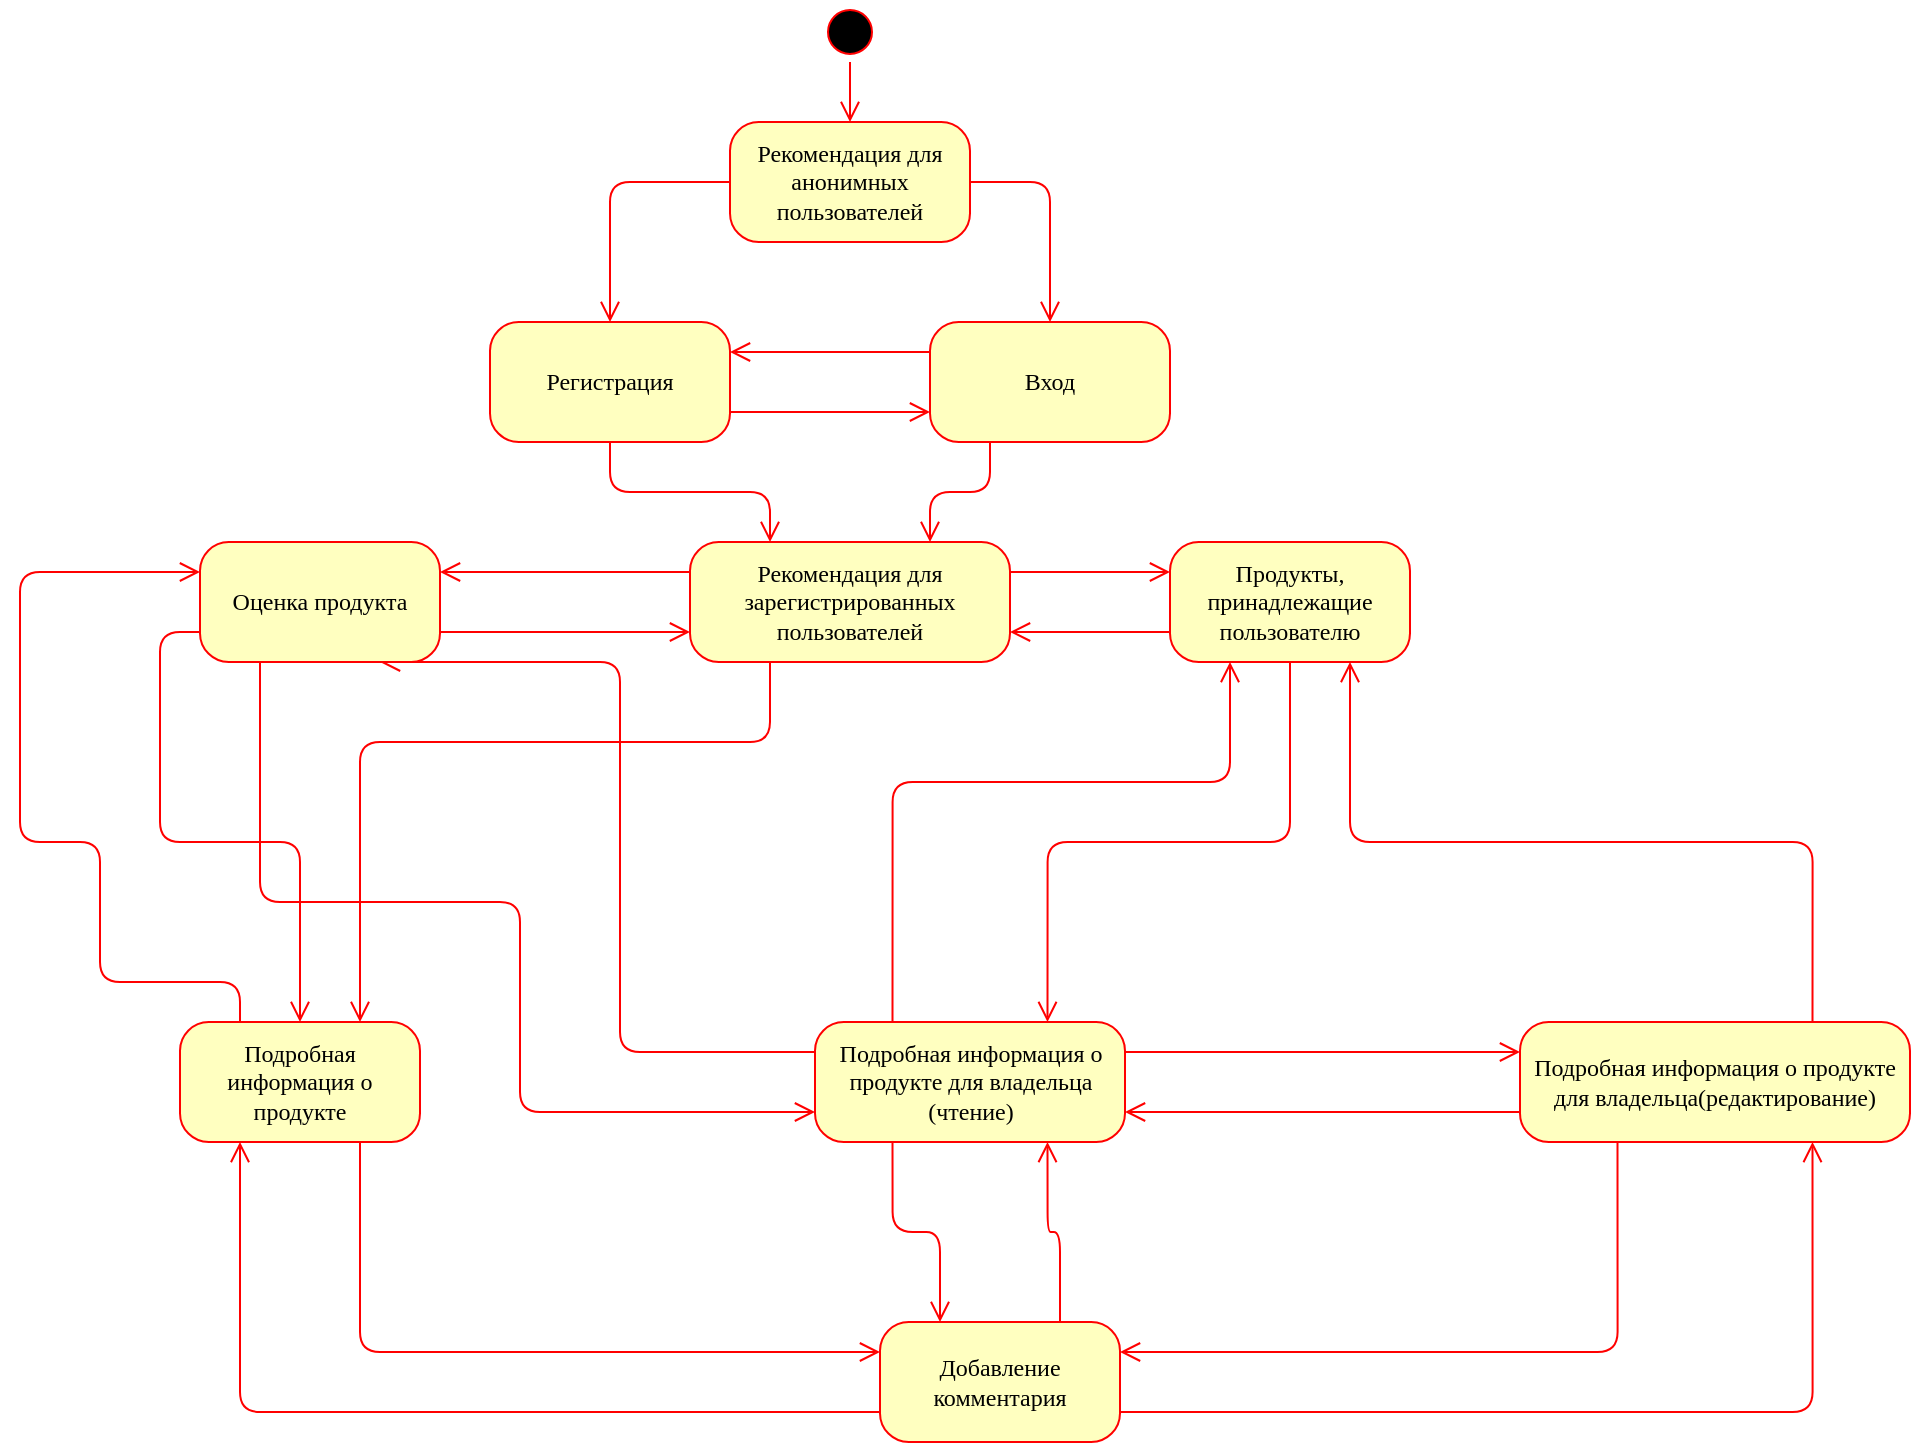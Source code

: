 <mxfile version="12.1.9" type="github" pages="1">
  <diagram name="Page-1" id="58cdce13-f638-feb5-8d6f-7d28b1aa9fa0">
    <mxGraphModel dx="1408" dy="754" grid="1" gridSize="10" guides="1" tooltips="1" connect="1" arrows="1" fold="1" page="1" pageScale="1" pageWidth="1100" pageHeight="850" background="#ffffff" math="0" shadow="0">
      <root>
        <mxCell id="0"/>
        <mxCell id="1" parent="0"/>
        <mxCell id="382b91b5511bd0f7-1" value="" style="ellipse;html=1;shape=startState;fillColor=#000000;strokeColor=#ff0000;rounded=1;shadow=0;comic=0;labelBackgroundColor=none;fontFamily=Verdana;fontSize=12;fontColor=#000000;align=center;direction=south;" parent="1" vertex="1">
          <mxGeometry x="490" y="60" width="30" height="30" as="geometry"/>
        </mxCell>
        <mxCell id="DzwBYY1_Ko7MBKsdwWe6-12" style="edgeStyle=orthogonalEdgeStyle;orthogonalLoop=1;jettySize=auto;html=1;exitX=1;exitY=0.75;exitDx=0;exitDy=0;entryX=0;entryY=0.75;entryDx=0;entryDy=0;labelBackgroundColor=none;endArrow=open;endSize=8;strokeColor=#ff0000;fontFamily=Verdana;fontSize=12;align=left;" edge="1" parent="1" source="382b91b5511bd0f7-5" target="382b91b5511bd0f7-7">
          <mxGeometry relative="1" as="geometry"/>
        </mxCell>
        <mxCell id="DzwBYY1_Ko7MBKsdwWe6-13" style="edgeStyle=orthogonalEdgeStyle;orthogonalLoop=1;jettySize=auto;html=1;exitX=0.5;exitY=1;exitDx=0;exitDy=0;entryX=0.25;entryY=0;entryDx=0;entryDy=0;labelBackgroundColor=none;endArrow=open;endSize=8;strokeColor=#ff0000;fontFamily=Verdana;fontSize=12;align=left;" edge="1" parent="1" source="382b91b5511bd0f7-5" target="DzwBYY1_Ko7MBKsdwWe6-1">
          <mxGeometry relative="1" as="geometry"/>
        </mxCell>
        <mxCell id="382b91b5511bd0f7-5" value="Регистрация" style="rounded=1;whiteSpace=wrap;html=1;arcSize=24;fillColor=#ffffc0;strokeColor=#ff0000;shadow=0;comic=0;labelBackgroundColor=none;fontFamily=Verdana;fontSize=12;fontColor=#000000;align=center;" parent="1" vertex="1">
          <mxGeometry x="325" y="220" width="120" height="60" as="geometry"/>
        </mxCell>
        <mxCell id="DzwBYY1_Ko7MBKsdwWe6-9" style="edgeStyle=orthogonalEdgeStyle;orthogonalLoop=1;jettySize=auto;html=1;exitX=1;exitY=0.5;exitDx=0;exitDy=0;labelBackgroundColor=none;endArrow=open;endSize=8;strokeColor=#ff0000;fontFamily=Verdana;fontSize=12;align=left;" edge="1" parent="1" source="382b91b5511bd0f7-6" target="382b91b5511bd0f7-7">
          <mxGeometry relative="1" as="geometry"/>
        </mxCell>
        <mxCell id="DzwBYY1_Ko7MBKsdwWe6-10" style="edgeStyle=orthogonalEdgeStyle;orthogonalLoop=1;jettySize=auto;html=1;exitX=0;exitY=0.5;exitDx=0;exitDy=0;entryX=0.5;entryY=0;entryDx=0;entryDy=0;labelBackgroundColor=none;endArrow=open;endSize=8;strokeColor=#ff0000;fontFamily=Verdana;fontSize=12;align=left;" edge="1" parent="1" source="382b91b5511bd0f7-6" target="382b91b5511bd0f7-5">
          <mxGeometry relative="1" as="geometry"/>
        </mxCell>
        <mxCell id="382b91b5511bd0f7-6" value="Рекомендация для анонимных пользователей" style="rounded=1;whiteSpace=wrap;html=1;arcSize=24;fillColor=#ffffc0;strokeColor=#ff0000;shadow=0;comic=0;labelBackgroundColor=none;fontFamily=Verdana;fontSize=12;fontColor=#000000;align=center;" parent="1" vertex="1">
          <mxGeometry x="445" y="120" width="120" height="60" as="geometry"/>
        </mxCell>
        <mxCell id="DzwBYY1_Ko7MBKsdwWe6-11" style="edgeStyle=orthogonalEdgeStyle;orthogonalLoop=1;jettySize=auto;html=1;exitX=0;exitY=0.25;exitDx=0;exitDy=0;entryX=1;entryY=0.25;entryDx=0;entryDy=0;labelBackgroundColor=none;endArrow=open;endSize=8;strokeColor=#ff0000;fontFamily=Verdana;fontSize=12;align=left;" edge="1" parent="1" source="382b91b5511bd0f7-7" target="382b91b5511bd0f7-5">
          <mxGeometry relative="1" as="geometry"/>
        </mxCell>
        <mxCell id="DzwBYY1_Ko7MBKsdwWe6-14" style="edgeStyle=orthogonalEdgeStyle;orthogonalLoop=1;jettySize=auto;html=1;exitX=0.25;exitY=1;exitDx=0;exitDy=0;entryX=0.75;entryY=0;entryDx=0;entryDy=0;labelBackgroundColor=none;endArrow=open;endSize=8;strokeColor=#ff0000;fontFamily=Verdana;fontSize=12;align=left;" edge="1" parent="1" source="382b91b5511bd0f7-7" target="DzwBYY1_Ko7MBKsdwWe6-1">
          <mxGeometry relative="1" as="geometry"/>
        </mxCell>
        <mxCell id="382b91b5511bd0f7-7" value="Вход" style="rounded=1;whiteSpace=wrap;html=1;arcSize=24;fillColor=#ffffc0;strokeColor=#ff0000;shadow=0;comic=0;labelBackgroundColor=none;fontFamily=Verdana;fontSize=12;fontColor=#000000;align=center;" parent="1" vertex="1">
          <mxGeometry x="545" y="220" width="120" height="60" as="geometry"/>
        </mxCell>
        <mxCell id="DzwBYY1_Ko7MBKsdwWe6-32" style="edgeStyle=orthogonalEdgeStyle;orthogonalLoop=1;jettySize=auto;html=1;exitX=0;exitY=0.75;exitDx=0;exitDy=0;entryX=0.25;entryY=1;entryDx=0;entryDy=0;labelBackgroundColor=none;endArrow=open;endSize=8;strokeColor=#ff0000;fontFamily=Verdana;fontSize=12;align=left;" edge="1" parent="1" source="382b91b5511bd0f7-9" target="DzwBYY1_Ko7MBKsdwWe6-19">
          <mxGeometry relative="1" as="geometry"/>
        </mxCell>
        <mxCell id="DzwBYY1_Ko7MBKsdwWe6-34" style="edgeStyle=orthogonalEdgeStyle;orthogonalLoop=1;jettySize=auto;html=1;exitX=0.75;exitY=0;exitDx=0;exitDy=0;entryX=0.75;entryY=1;entryDx=0;entryDy=0;labelBackgroundColor=none;endArrow=open;endSize=8;strokeColor=#ff0000;fontFamily=Verdana;fontSize=12;align=left;" edge="1" parent="1" source="382b91b5511bd0f7-9" target="382b91b5511bd0f7-10">
          <mxGeometry relative="1" as="geometry"/>
        </mxCell>
        <mxCell id="DzwBYY1_Ko7MBKsdwWe6-37" style="edgeStyle=orthogonalEdgeStyle;orthogonalLoop=1;jettySize=auto;html=1;exitX=1;exitY=0.75;exitDx=0;exitDy=0;entryX=0.75;entryY=1;entryDx=0;entryDy=0;labelBackgroundColor=none;endArrow=open;endSize=8;strokeColor=#ff0000;fontFamily=Verdana;fontSize=12;align=left;" edge="1" parent="1" source="382b91b5511bd0f7-9" target="DzwBYY1_Ko7MBKsdwWe6-3">
          <mxGeometry relative="1" as="geometry"/>
        </mxCell>
        <mxCell id="382b91b5511bd0f7-9" value="&lt;div&gt;Добавление комментария&lt;/div&gt;" style="rounded=1;whiteSpace=wrap;html=1;arcSize=24;fillColor=#ffffc0;strokeColor=#ff0000;shadow=0;comic=0;labelBackgroundColor=none;fontFamily=Verdana;fontSize=12;fontColor=#000000;align=center;" parent="1" vertex="1">
          <mxGeometry x="520" y="720" width="120" height="60" as="geometry"/>
        </mxCell>
        <mxCell id="DzwBYY1_Ko7MBKsdwWe6-22" style="edgeStyle=orthogonalEdgeStyle;orthogonalLoop=1;jettySize=auto;html=1;exitX=1;exitY=0.25;exitDx=0;exitDy=0;entryX=0;entryY=0.25;entryDx=0;entryDy=0;labelBackgroundColor=none;endArrow=open;endSize=8;strokeColor=#ff0000;fontFamily=Verdana;fontSize=12;align=left;" edge="1" parent="1" source="382b91b5511bd0f7-10" target="DzwBYY1_Ko7MBKsdwWe6-3">
          <mxGeometry relative="1" as="geometry"/>
        </mxCell>
        <mxCell id="DzwBYY1_Ko7MBKsdwWe6-33" style="edgeStyle=orthogonalEdgeStyle;orthogonalLoop=1;jettySize=auto;html=1;exitX=0.25;exitY=1;exitDx=0;exitDy=0;entryX=0.25;entryY=0;entryDx=0;entryDy=0;labelBackgroundColor=none;endArrow=open;endSize=8;strokeColor=#ff0000;fontFamily=Verdana;fontSize=12;align=left;" edge="1" parent="1" source="382b91b5511bd0f7-10" target="382b91b5511bd0f7-9">
          <mxGeometry relative="1" as="geometry"/>
        </mxCell>
        <mxCell id="DzwBYY1_Ko7MBKsdwWe6-39" style="edgeStyle=orthogonalEdgeStyle;orthogonalLoop=1;jettySize=auto;html=1;exitX=0.25;exitY=0;exitDx=0;exitDy=0;entryX=0.25;entryY=1;entryDx=0;entryDy=0;labelBackgroundColor=none;endArrow=open;endSize=8;strokeColor=#ff0000;fontFamily=Verdana;fontSize=12;align=left;" edge="1" parent="1" source="382b91b5511bd0f7-10" target="DzwBYY1_Ko7MBKsdwWe6-2">
          <mxGeometry relative="1" as="geometry">
            <Array as="points">
              <mxPoint x="526" y="450"/>
              <mxPoint x="695" y="450"/>
            </Array>
          </mxGeometry>
        </mxCell>
        <mxCell id="DzwBYY1_Ko7MBKsdwWe6-47" style="edgeStyle=orthogonalEdgeStyle;orthogonalLoop=1;jettySize=auto;html=1;exitX=0;exitY=0.25;exitDx=0;exitDy=0;entryX=0.75;entryY=1;entryDx=0;entryDy=0;labelBackgroundColor=none;endArrow=open;endSize=8;strokeColor=#ff0000;fontFamily=Verdana;fontSize=12;align=left;" edge="1" parent="1" source="382b91b5511bd0f7-10" target="DzwBYY1_Ko7MBKsdwWe6-5">
          <mxGeometry relative="1" as="geometry">
            <Array as="points">
              <mxPoint x="390" y="585"/>
              <mxPoint x="390" y="390"/>
            </Array>
          </mxGeometry>
        </mxCell>
        <mxCell id="382b91b5511bd0f7-10" value="Подробная информация о продукте для владельца (чтение)" style="rounded=1;whiteSpace=wrap;html=1;arcSize=24;fillColor=#ffffc0;strokeColor=#ff0000;shadow=0;comic=0;labelBackgroundColor=none;fontFamily=Verdana;fontSize=12;fontColor=#000000;align=center;" parent="1" vertex="1">
          <mxGeometry x="487.5" y="570" width="155" height="60" as="geometry"/>
        </mxCell>
        <mxCell id="2a3bc250acf0617d-9" style="edgeStyle=orthogonalEdgeStyle;html=1;labelBackgroundColor=none;endArrow=open;endSize=8;strokeColor=#ff0000;fontFamily=Verdana;fontSize=12;align=left;" parent="1" source="382b91b5511bd0f7-1" target="382b91b5511bd0f7-6" edge="1">
          <mxGeometry relative="1" as="geometry"/>
        </mxCell>
        <mxCell id="DzwBYY1_Ko7MBKsdwWe6-15" style="edgeStyle=orthogonalEdgeStyle;orthogonalLoop=1;jettySize=auto;html=1;exitX=1;exitY=0.25;exitDx=0;exitDy=0;entryX=0;entryY=0.25;entryDx=0;entryDy=0;labelBackgroundColor=none;endArrow=open;endSize=8;strokeColor=#ff0000;fontFamily=Verdana;fontSize=12;align=left;" edge="1" parent="1" source="DzwBYY1_Ko7MBKsdwWe6-1" target="DzwBYY1_Ko7MBKsdwWe6-2">
          <mxGeometry relative="1" as="geometry"/>
        </mxCell>
        <mxCell id="DzwBYY1_Ko7MBKsdwWe6-28" style="edgeStyle=orthogonalEdgeStyle;orthogonalLoop=1;jettySize=auto;html=1;exitX=0;exitY=0.25;exitDx=0;exitDy=0;entryX=1;entryY=0.25;entryDx=0;entryDy=0;labelBackgroundColor=none;endArrow=open;endSize=8;strokeColor=#ff0000;fontFamily=Verdana;fontSize=12;align=left;" edge="1" parent="1" source="DzwBYY1_Ko7MBKsdwWe6-1" target="DzwBYY1_Ko7MBKsdwWe6-5">
          <mxGeometry relative="1" as="geometry"/>
        </mxCell>
        <mxCell id="DzwBYY1_Ko7MBKsdwWe6-43" style="edgeStyle=orthogonalEdgeStyle;orthogonalLoop=1;jettySize=auto;html=1;exitX=0.25;exitY=1;exitDx=0;exitDy=0;entryX=0.75;entryY=0;entryDx=0;entryDy=0;labelBackgroundColor=none;endArrow=open;endSize=8;strokeColor=#ff0000;fontFamily=Verdana;fontSize=12;align=left;" edge="1" parent="1" source="DzwBYY1_Ko7MBKsdwWe6-1" target="DzwBYY1_Ko7MBKsdwWe6-19">
          <mxGeometry relative="1" as="geometry">
            <Array as="points">
              <mxPoint x="465" y="430"/>
              <mxPoint x="260" y="430"/>
            </Array>
          </mxGeometry>
        </mxCell>
        <mxCell id="DzwBYY1_Ko7MBKsdwWe6-1" value="Рекомендация для зарегистрированных пользователей" style="rounded=1;whiteSpace=wrap;html=1;arcSize=24;fillColor=#ffffc0;strokeColor=#ff0000;shadow=0;comic=0;labelBackgroundColor=none;fontFamily=Verdana;fontSize=12;fontColor=#000000;align=center;" vertex="1" parent="1">
          <mxGeometry x="425" y="330" width="160" height="60" as="geometry"/>
        </mxCell>
        <mxCell id="DzwBYY1_Ko7MBKsdwWe6-25" style="edgeStyle=orthogonalEdgeStyle;orthogonalLoop=1;jettySize=auto;html=1;exitX=0;exitY=0.75;exitDx=0;exitDy=0;labelBackgroundColor=none;endArrow=open;endSize=8;strokeColor=#ff0000;fontFamily=Verdana;fontSize=12;align=left;entryX=1;entryY=0.75;entryDx=0;entryDy=0;" edge="1" parent="1" source="DzwBYY1_Ko7MBKsdwWe6-2" target="DzwBYY1_Ko7MBKsdwWe6-1">
          <mxGeometry relative="1" as="geometry">
            <mxPoint x="590" y="360" as="targetPoint"/>
            <Array as="points">
              <mxPoint x="640" y="375"/>
              <mxPoint x="640" y="375"/>
            </Array>
          </mxGeometry>
        </mxCell>
        <mxCell id="DzwBYY1_Ko7MBKsdwWe6-38" style="edgeStyle=orthogonalEdgeStyle;orthogonalLoop=1;jettySize=auto;html=1;exitX=0.5;exitY=1;exitDx=0;exitDy=0;entryX=0.75;entryY=0;entryDx=0;entryDy=0;labelBackgroundColor=none;endArrow=open;endSize=8;strokeColor=#ff0000;fontFamily=Verdana;fontSize=12;align=left;" edge="1" parent="1" source="DzwBYY1_Ko7MBKsdwWe6-2" target="382b91b5511bd0f7-10">
          <mxGeometry relative="1" as="geometry"/>
        </mxCell>
        <mxCell id="DzwBYY1_Ko7MBKsdwWe6-2" value="&lt;div&gt;Продукты, принадлежащие пользователю&lt;/div&gt;" style="rounded=1;whiteSpace=wrap;html=1;arcSize=24;fillColor=#ffffc0;strokeColor=#ff0000;shadow=0;comic=0;labelBackgroundColor=none;fontFamily=Verdana;fontSize=12;fontColor=#000000;align=center;" vertex="1" parent="1">
          <mxGeometry x="665" y="330" width="120" height="60" as="geometry"/>
        </mxCell>
        <mxCell id="DzwBYY1_Ko7MBKsdwWe6-21" style="edgeStyle=orthogonalEdgeStyle;orthogonalLoop=1;jettySize=auto;html=1;exitX=0.75;exitY=0;exitDx=0;exitDy=0;entryX=0.75;entryY=1;entryDx=0;entryDy=0;labelBackgroundColor=none;endArrow=open;endSize=8;strokeColor=#ff0000;fontFamily=Verdana;fontSize=12;align=left;" edge="1" parent="1" source="DzwBYY1_Ko7MBKsdwWe6-3" target="DzwBYY1_Ko7MBKsdwWe6-2">
          <mxGeometry relative="1" as="geometry"/>
        </mxCell>
        <mxCell id="DzwBYY1_Ko7MBKsdwWe6-23" style="edgeStyle=orthogonalEdgeStyle;orthogonalLoop=1;jettySize=auto;html=1;exitX=0;exitY=0.75;exitDx=0;exitDy=0;entryX=1;entryY=0.75;entryDx=0;entryDy=0;labelBackgroundColor=none;endArrow=open;endSize=8;strokeColor=#ff0000;fontFamily=Verdana;fontSize=12;align=left;" edge="1" parent="1" source="DzwBYY1_Ko7MBKsdwWe6-3" target="382b91b5511bd0f7-10">
          <mxGeometry relative="1" as="geometry"/>
        </mxCell>
        <mxCell id="DzwBYY1_Ko7MBKsdwWe6-35" style="edgeStyle=orthogonalEdgeStyle;orthogonalLoop=1;jettySize=auto;html=1;exitX=0.25;exitY=1;exitDx=0;exitDy=0;entryX=1;entryY=0.25;entryDx=0;entryDy=0;labelBackgroundColor=none;endArrow=open;endSize=8;strokeColor=#ff0000;fontFamily=Verdana;fontSize=12;align=left;" edge="1" parent="1" source="DzwBYY1_Ko7MBKsdwWe6-3" target="382b91b5511bd0f7-9">
          <mxGeometry relative="1" as="geometry"/>
        </mxCell>
        <mxCell id="DzwBYY1_Ko7MBKsdwWe6-3" value="Подробная информация о продукте для владельца(редактирование)" style="rounded=1;whiteSpace=wrap;html=1;arcSize=24;fillColor=#ffffc0;strokeColor=#ff0000;shadow=0;comic=0;labelBackgroundColor=none;fontFamily=Verdana;fontSize=12;fontColor=#000000;align=center;" vertex="1" parent="1">
          <mxGeometry x="840" y="570" width="195" height="60" as="geometry"/>
        </mxCell>
        <mxCell id="DzwBYY1_Ko7MBKsdwWe6-30" style="edgeStyle=orthogonalEdgeStyle;orthogonalLoop=1;jettySize=auto;html=1;exitX=1;exitY=0.75;exitDx=0;exitDy=0;entryX=0;entryY=0.75;entryDx=0;entryDy=0;labelBackgroundColor=none;endArrow=open;endSize=8;strokeColor=#ff0000;fontFamily=Verdana;fontSize=12;align=left;" edge="1" parent="1" source="DzwBYY1_Ko7MBKsdwWe6-5" target="DzwBYY1_Ko7MBKsdwWe6-1">
          <mxGeometry relative="1" as="geometry"/>
        </mxCell>
        <mxCell id="DzwBYY1_Ko7MBKsdwWe6-42" style="edgeStyle=orthogonalEdgeStyle;orthogonalLoop=1;jettySize=auto;html=1;exitX=0;exitY=0.75;exitDx=0;exitDy=0;entryX=0.5;entryY=0;entryDx=0;entryDy=0;labelBackgroundColor=none;endArrow=open;endSize=8;strokeColor=#ff0000;fontFamily=Verdana;fontSize=12;align=left;" edge="1" parent="1" source="DzwBYY1_Ko7MBKsdwWe6-5" target="DzwBYY1_Ko7MBKsdwWe6-19">
          <mxGeometry relative="1" as="geometry"/>
        </mxCell>
        <mxCell id="DzwBYY1_Ko7MBKsdwWe6-45" style="edgeStyle=orthogonalEdgeStyle;orthogonalLoop=1;jettySize=auto;html=1;exitX=0.25;exitY=1;exitDx=0;exitDy=0;entryX=0;entryY=0.75;entryDx=0;entryDy=0;labelBackgroundColor=none;endArrow=open;endSize=8;strokeColor=#ff0000;fontFamily=Verdana;fontSize=12;align=left;" edge="1" parent="1" source="DzwBYY1_Ko7MBKsdwWe6-5" target="382b91b5511bd0f7-10">
          <mxGeometry relative="1" as="geometry">
            <Array as="points">
              <mxPoint x="210" y="510"/>
              <mxPoint x="340" y="510"/>
              <mxPoint x="340" y="615"/>
            </Array>
          </mxGeometry>
        </mxCell>
        <mxCell id="DzwBYY1_Ko7MBKsdwWe6-5" value="&lt;div&gt;Оценка продукта&lt;br&gt;&lt;/div&gt;" style="rounded=1;whiteSpace=wrap;html=1;arcSize=24;fillColor=#ffffc0;strokeColor=#ff0000;shadow=0;comic=0;labelBackgroundColor=none;fontFamily=Verdana;fontSize=12;fontColor=#000000;align=center;" vertex="1" parent="1">
          <mxGeometry x="180" y="330" width="120" height="60" as="geometry"/>
        </mxCell>
        <mxCell id="DzwBYY1_Ko7MBKsdwWe6-31" style="edgeStyle=orthogonalEdgeStyle;orthogonalLoop=1;jettySize=auto;html=1;exitX=0.75;exitY=1;exitDx=0;exitDy=0;entryX=0;entryY=0.25;entryDx=0;entryDy=0;labelBackgroundColor=none;endArrow=open;endSize=8;strokeColor=#ff0000;fontFamily=Verdana;fontSize=12;align=left;" edge="1" parent="1" source="DzwBYY1_Ko7MBKsdwWe6-19" target="382b91b5511bd0f7-9">
          <mxGeometry relative="1" as="geometry"/>
        </mxCell>
        <mxCell id="DzwBYY1_Ko7MBKsdwWe6-40" style="edgeStyle=orthogonalEdgeStyle;orthogonalLoop=1;jettySize=auto;html=1;exitX=0.25;exitY=0;exitDx=0;exitDy=0;entryX=0;entryY=0.25;entryDx=0;entryDy=0;labelBackgroundColor=none;endArrow=open;endSize=8;strokeColor=#ff0000;fontFamily=Verdana;fontSize=12;align=left;" edge="1" parent="1" source="DzwBYY1_Ko7MBKsdwWe6-19" target="DzwBYY1_Ko7MBKsdwWe6-5">
          <mxGeometry relative="1" as="geometry">
            <Array as="points">
              <mxPoint x="200" y="550"/>
              <mxPoint x="130" y="550"/>
              <mxPoint x="130" y="480"/>
              <mxPoint x="90" y="480"/>
              <mxPoint x="90" y="345"/>
            </Array>
          </mxGeometry>
        </mxCell>
        <mxCell id="DzwBYY1_Ko7MBKsdwWe6-19" value="Подробная информация о продукте" style="rounded=1;whiteSpace=wrap;html=1;arcSize=24;fillColor=#ffffc0;strokeColor=#ff0000;shadow=0;comic=0;labelBackgroundColor=none;fontFamily=Verdana;fontSize=12;fontColor=#000000;align=center;" vertex="1" parent="1">
          <mxGeometry x="170" y="570" width="120" height="60" as="geometry"/>
        </mxCell>
      </root>
    </mxGraphModel>
  </diagram>
</mxfile>
